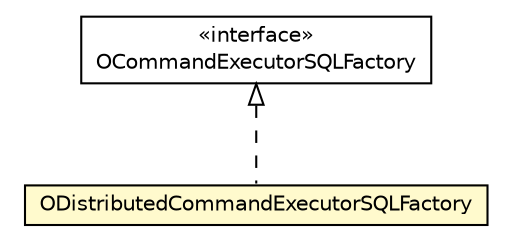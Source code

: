 #!/usr/local/bin/dot
#
# Class diagram 
# Generated by UMLGraph version R5_6-24-gf6e263 (http://www.umlgraph.org/)
#

digraph G {
	edge [fontname="Helvetica",fontsize=10,labelfontname="Helvetica",labelfontsize=10];
	node [fontname="Helvetica",fontsize=10,shape=plaintext];
	nodesep=0.25;
	ranksep=0.5;
	// com.orientechnologies.orient.core.sql.OCommandExecutorSQLFactory
	c1494192 [label=<<table title="com.orientechnologies.orient.core.sql.OCommandExecutorSQLFactory" border="0" cellborder="1" cellspacing="0" cellpadding="2" port="p" href="../../../core/sql/OCommandExecutorSQLFactory.html">
		<tr><td><table border="0" cellspacing="0" cellpadding="1">
<tr><td align="center" balign="center"> &#171;interface&#187; </td></tr>
<tr><td align="center" balign="center"> OCommandExecutorSQLFactory </td></tr>
		</table></td></tr>
		</table>>, URL="../../../core/sql/OCommandExecutorSQLFactory.html", fontname="Helvetica", fontcolor="black", fontsize=10.0];
	// com.orientechnologies.orient.server.distributed.sql.ODistributedCommandExecutorSQLFactory
	c1495579 [label=<<table title="com.orientechnologies.orient.server.distributed.sql.ODistributedCommandExecutorSQLFactory" border="0" cellborder="1" cellspacing="0" cellpadding="2" port="p" bgcolor="lemonChiffon" href="./ODistributedCommandExecutorSQLFactory.html">
		<tr><td><table border="0" cellspacing="0" cellpadding="1">
<tr><td align="center" balign="center"> ODistributedCommandExecutorSQLFactory </td></tr>
		</table></td></tr>
		</table>>, URL="./ODistributedCommandExecutorSQLFactory.html", fontname="Helvetica", fontcolor="black", fontsize=10.0];
	//com.orientechnologies.orient.server.distributed.sql.ODistributedCommandExecutorSQLFactory implements com.orientechnologies.orient.core.sql.OCommandExecutorSQLFactory
	c1494192:p -> c1495579:p [dir=back,arrowtail=empty,style=dashed];
}

